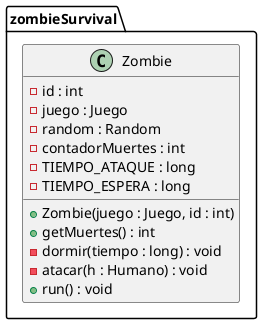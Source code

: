 @startuml

package zombieSurvival {
    class Zombie{
            - id : int
            - juego : Juego
            - random : Random
            - contadorMuertes : int
            - TIEMPO_ATAQUE : long
            - TIEMPO_ESPERA : long
            + Zombie(juego : Juego, id : int)
            + getMuertes() : int
            - dormir(tiempo : long) : void
            - atacar(h : Humano) : void
            + run() : void
        }
}

@enduml